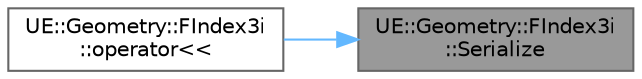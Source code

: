 digraph "UE::Geometry::FIndex3i::Serialize"
{
 // INTERACTIVE_SVG=YES
 // LATEX_PDF_SIZE
  bgcolor="transparent";
  edge [fontname=Helvetica,fontsize=10,labelfontname=Helvetica,labelfontsize=10];
  node [fontname=Helvetica,fontsize=10,shape=box,height=0.2,width=0.4];
  rankdir="RL";
  Node1 [id="Node000001",label="UE::Geometry::FIndex3i\l::Serialize",height=0.2,width=0.4,color="gray40", fillcolor="grey60", style="filled", fontcolor="black",tooltip="Serialize FIndex3i to an archive."];
  Node1 -> Node2 [id="edge1_Node000001_Node000002",dir="back",color="steelblue1",style="solid",tooltip=" "];
  Node2 [id="Node000002",label="UE::Geometry::FIndex3i\l::operator\<\<",height=0.2,width=0.4,color="grey40", fillcolor="white", style="filled",URL="$de/dcb/structUE_1_1Geometry_1_1FIndex3i.html#a5079fe5fd2eb165898c194b6a9801d2d",tooltip="Serialization operator for FIndex3i."];
}
